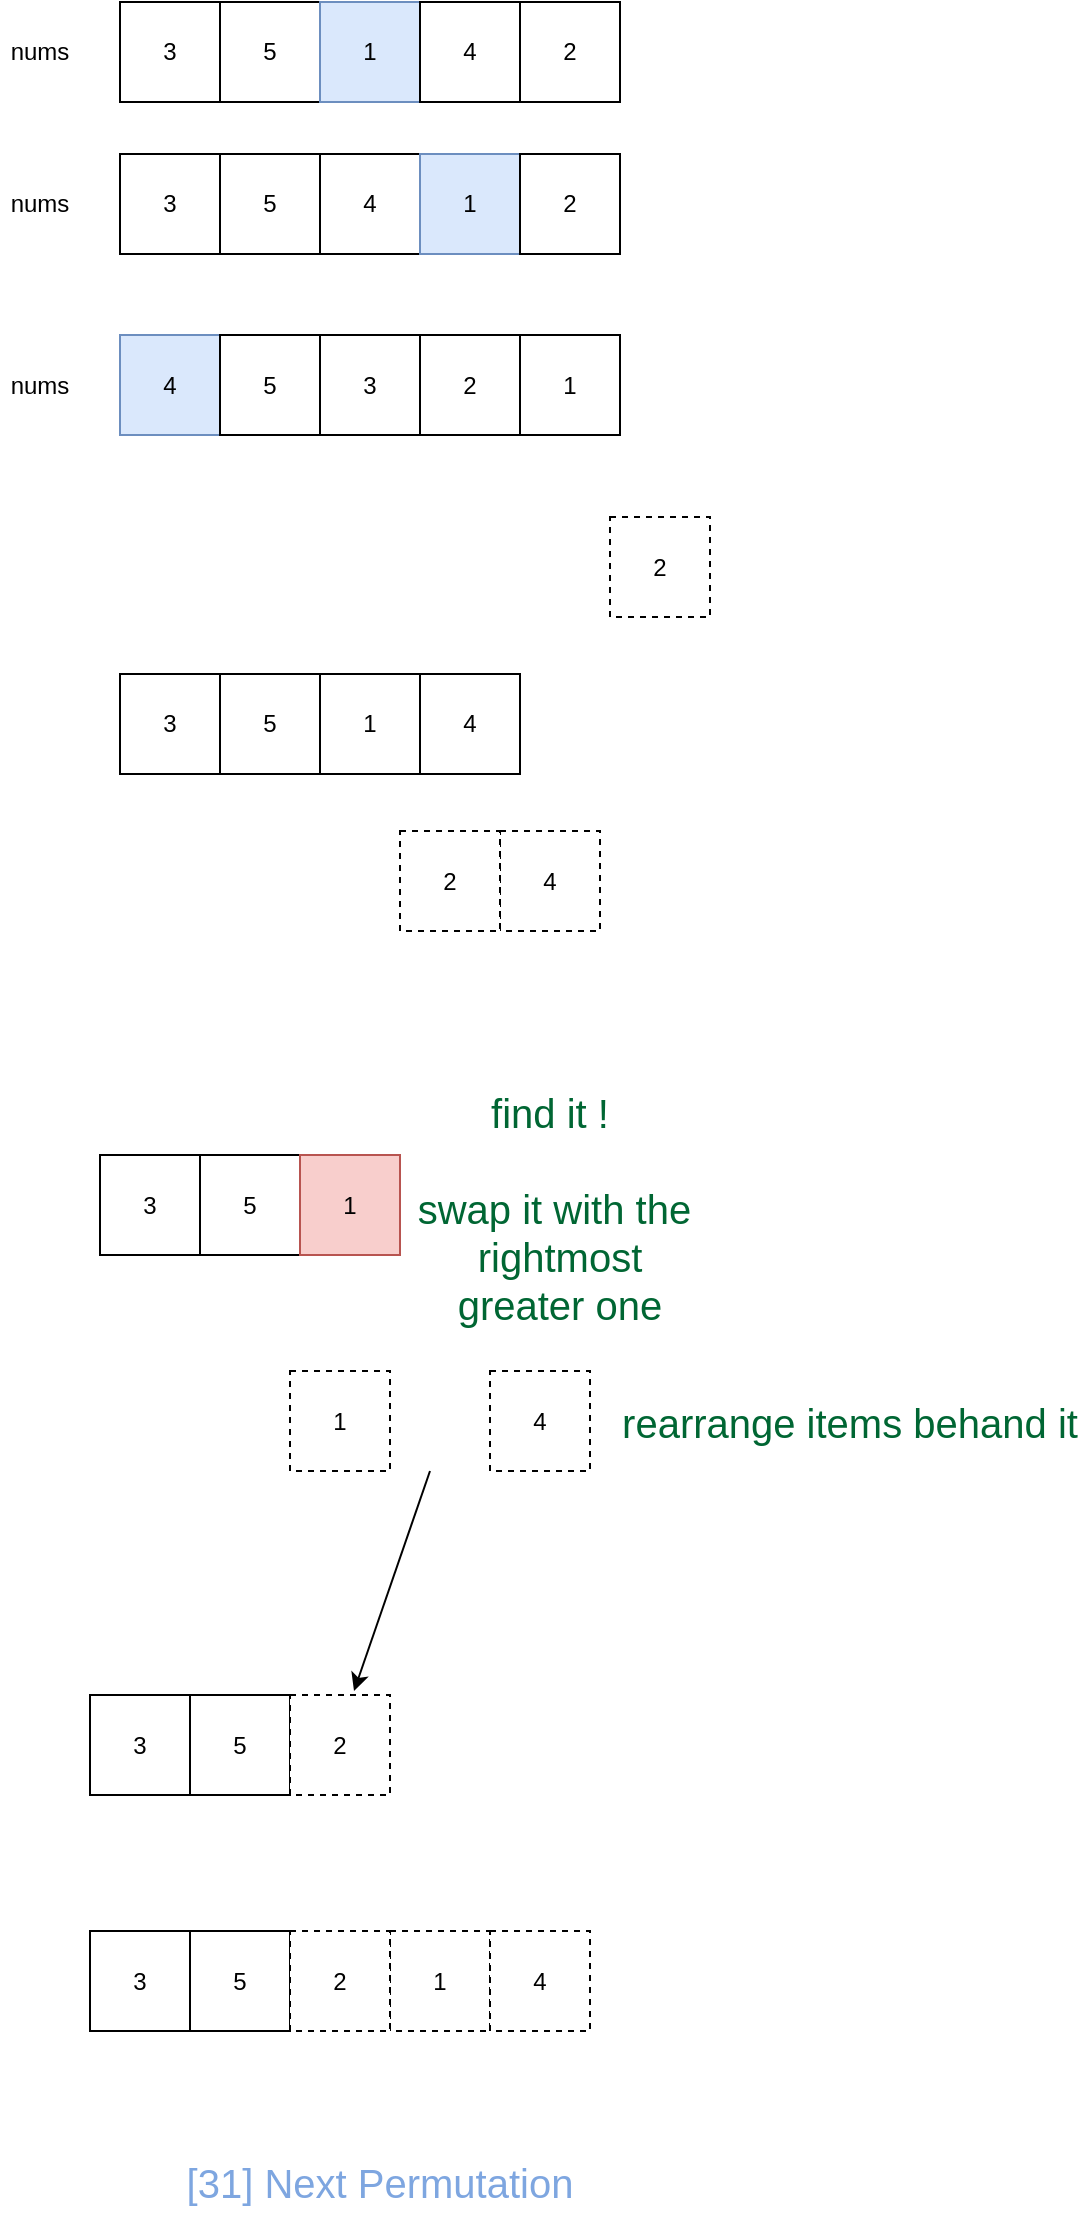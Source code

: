 <mxfile version="10.8.4" type="device"><diagram id="v-Ot6_Pt0u2W2ehlch5T" name="第 1 页"><mxGraphModel dx="1398" dy="844" grid="1" gridSize="10" guides="1" tooltips="1" connect="1" arrows="1" fold="1" page="1" pageScale="1" pageWidth="827" pageHeight="1169" math="0" shadow="0"><root><mxCell id="0"/><mxCell id="1" parent="0"/><mxCell id="FwAzB5N7VykDPsbgqF8M-1" value="3" style="rounded=0;whiteSpace=wrap;html=1;" vertex="1" parent="1"><mxGeometry x="310" y="10" width="50" height="50" as="geometry"/></mxCell><mxCell id="FwAzB5N7VykDPsbgqF8M-2" value="5" style="rounded=0;whiteSpace=wrap;html=1;" vertex="1" parent="1"><mxGeometry x="360" y="10" width="50" height="50" as="geometry"/></mxCell><mxCell id="FwAzB5N7VykDPsbgqF8M-3" value="1" style="rounded=0;whiteSpace=wrap;html=1;fillColor=#dae8fc;strokeColor=#6c8ebf;" vertex="1" parent="1"><mxGeometry x="410" y="10" width="50" height="50" as="geometry"/></mxCell><mxCell id="FwAzB5N7VykDPsbgqF8M-4" value="4" style="rounded=0;whiteSpace=wrap;html=1;" vertex="1" parent="1"><mxGeometry x="460" y="10" width="50" height="50" as="geometry"/></mxCell><mxCell id="FwAzB5N7VykDPsbgqF8M-5" value="2" style="rounded=0;whiteSpace=wrap;html=1;" vertex="1" parent="1"><mxGeometry x="510" y="10" width="50" height="50" as="geometry"/></mxCell><mxCell id="FwAzB5N7VykDPsbgqF8M-11" value="3" style="rounded=0;whiteSpace=wrap;html=1;" vertex="1" parent="1"><mxGeometry x="310" y="346" width="50" height="50" as="geometry"/></mxCell><mxCell id="FwAzB5N7VykDPsbgqF8M-12" value="5" style="rounded=0;whiteSpace=wrap;html=1;" vertex="1" parent="1"><mxGeometry x="360" y="346" width="50" height="50" as="geometry"/></mxCell><mxCell id="FwAzB5N7VykDPsbgqF8M-13" value="1" style="rounded=0;whiteSpace=wrap;html=1;" vertex="1" parent="1"><mxGeometry x="410" y="346" width="50" height="50" as="geometry"/></mxCell><mxCell id="FwAzB5N7VykDPsbgqF8M-14" value="4" style="rounded=0;whiteSpace=wrap;html=1;" vertex="1" parent="1"><mxGeometry x="460" y="346" width="50" height="50" as="geometry"/></mxCell><mxCell id="FwAzB5N7VykDPsbgqF8M-15" value="2" style="rounded=0;whiteSpace=wrap;html=1;dashed=1;" vertex="1" parent="1"><mxGeometry x="555" y="267.5" width="50" height="50" as="geometry"/></mxCell><mxCell id="FwAzB5N7VykDPsbgqF8M-16" value="3" style="rounded=0;whiteSpace=wrap;html=1;" vertex="1" parent="1"><mxGeometry x="295" y="856.5" width="50" height="50" as="geometry"/></mxCell><mxCell id="FwAzB5N7VykDPsbgqF8M-17" value="5" style="rounded=0;whiteSpace=wrap;html=1;" vertex="1" parent="1"><mxGeometry x="345" y="856.5" width="50" height="50" as="geometry"/></mxCell><mxCell id="FwAzB5N7VykDPsbgqF8M-18" value="1" style="rounded=0;whiteSpace=wrap;html=1;dashed=1;" vertex="1" parent="1"><mxGeometry x="395" y="694.5" width="50" height="50" as="geometry"/></mxCell><mxCell id="FwAzB5N7VykDPsbgqF8M-19" value="4" style="rounded=0;whiteSpace=wrap;html=1;dashed=1;" vertex="1" parent="1"><mxGeometry x="495" y="694.5" width="50" height="50" as="geometry"/></mxCell><mxCell id="FwAzB5N7VykDPsbgqF8M-22" value="2" style="rounded=0;whiteSpace=wrap;html=1;dashed=1;" vertex="1" parent="1"><mxGeometry x="395" y="856.5" width="50" height="50" as="geometry"/></mxCell><mxCell id="FwAzB5N7VykDPsbgqF8M-23" value="3" style="rounded=0;whiteSpace=wrap;html=1;" vertex="1" parent="1"><mxGeometry x="300" y="586.5" width="50" height="50" as="geometry"/></mxCell><mxCell id="FwAzB5N7VykDPsbgqF8M-24" value="5" style="rounded=0;whiteSpace=wrap;html=1;" vertex="1" parent="1"><mxGeometry x="350" y="586.5" width="50" height="50" as="geometry"/></mxCell><mxCell id="FwAzB5N7VykDPsbgqF8M-25" value="1" style="rounded=0;whiteSpace=wrap;html=1;fillColor=#f8cecc;strokeColor=#b85450;" vertex="1" parent="1"><mxGeometry x="400" y="586.5" width="50" height="50" as="geometry"/></mxCell><mxCell id="FwAzB5N7VykDPsbgqF8M-26" value="4" style="rounded=0;whiteSpace=wrap;html=1;dashed=1;" vertex="1" parent="1"><mxGeometry x="500" y="424.5" width="50" height="50" as="geometry"/></mxCell><mxCell id="FwAzB5N7VykDPsbgqF8M-27" value="2" style="rounded=0;whiteSpace=wrap;html=1;dashed=1;" vertex="1" parent="1"><mxGeometry x="450" y="424.5" width="50" height="50" as="geometry"/></mxCell><mxCell id="FwAzB5N7VykDPsbgqF8M-28" value="" style="endArrow=classic;html=1;entryX=0.64;entryY=-0.04;entryDx=0;entryDy=0;entryPerimeter=0;" edge="1" parent="1" target="FwAzB5N7VykDPsbgqF8M-22"><mxGeometry width="50" height="50" relative="1" as="geometry"><mxPoint x="465" y="744.5" as="sourcePoint"/><mxPoint x="325" y="924.5" as="targetPoint"/></mxGeometry></mxCell><mxCell id="FwAzB5N7VykDPsbgqF8M-29" value="3" style="rounded=0;whiteSpace=wrap;html=1;" vertex="1" parent="1"><mxGeometry x="295" y="974.5" width="50" height="50" as="geometry"/></mxCell><mxCell id="FwAzB5N7VykDPsbgqF8M-30" value="5" style="rounded=0;whiteSpace=wrap;html=1;" vertex="1" parent="1"><mxGeometry x="345" y="974.5" width="50" height="50" as="geometry"/></mxCell><mxCell id="FwAzB5N7VykDPsbgqF8M-31" value="1" style="rounded=0;whiteSpace=wrap;html=1;dashed=1;" vertex="1" parent="1"><mxGeometry x="445" y="974.5" width="50" height="50" as="geometry"/></mxCell><mxCell id="FwAzB5N7VykDPsbgqF8M-32" value="4" style="rounded=0;whiteSpace=wrap;html=1;dashed=1;" vertex="1" parent="1"><mxGeometry x="495" y="974.5" width="50" height="50" as="geometry"/></mxCell><mxCell id="FwAzB5N7VykDPsbgqF8M-33" value="2" style="rounded=0;whiteSpace=wrap;html=1;dashed=1;" vertex="1" parent="1"><mxGeometry x="395" y="974.5" width="50" height="50" as="geometry"/></mxCell><mxCell id="FwAzB5N7VykDPsbgqF8M-35" value="nums" style="text;html=1;strokeColor=none;fillColor=none;align=center;verticalAlign=middle;whiteSpace=wrap;rounded=0;dashed=1;" vertex="1" parent="1"><mxGeometry x="250" y="25" width="40" height="20" as="geometry"/></mxCell><mxCell id="FwAzB5N7VykDPsbgqF8M-37" value="find it !" style="text;html=1;strokeColor=none;fillColor=none;align=center;verticalAlign=middle;whiteSpace=wrap;rounded=0;dashed=1;fontSize=20;fontColor=#006633;" vertex="1" parent="1"><mxGeometry x="450" y="543.5" width="150" height="43" as="geometry"/></mxCell><mxCell id="FwAzB5N7VykDPsbgqF8M-38" value="rearrange items behand it" style="text;html=1;strokeColor=none;fillColor=none;align=center;verticalAlign=middle;whiteSpace=wrap;rounded=0;dashed=1;fontSize=20;fontColor=#006633;" vertex="1" parent="1"><mxGeometry x="555" y="677" width="240" height="85" as="geometry"/></mxCell><mxCell id="FwAzB5N7VykDPsbgqF8M-39" value="swap it with the&amp;nbsp; rightmost greater one" style="text;html=1;strokeColor=none;fillColor=none;align=center;verticalAlign=middle;whiteSpace=wrap;rounded=0;dashed=1;fontSize=20;fontColor=#006633;" vertex="1" parent="1"><mxGeometry x="455" y="615" width="150" height="43" as="geometry"/></mxCell><mxCell id="FwAzB5N7VykDPsbgqF8M-41" value="&lt;div&gt;&lt;span&gt;&lt;font color=&quot;#7ea6e0&quot;&gt;[31] Next Permutation&lt;/font&gt;&lt;/span&gt;&lt;/div&gt;" style="text;html=1;strokeColor=none;fillColor=none;align=center;verticalAlign=middle;whiteSpace=wrap;rounded=0;dashed=1;fontSize=20;fontColor=#006633;" vertex="1" parent="1"><mxGeometry x="290" y="1080" width="300" height="40" as="geometry"/></mxCell><mxCell id="FwAzB5N7VykDPsbgqF8M-42" value="3" style="rounded=0;whiteSpace=wrap;html=1;" vertex="1" parent="1"><mxGeometry x="310" y="86" width="50" height="50" as="geometry"/></mxCell><mxCell id="FwAzB5N7VykDPsbgqF8M-43" value="5" style="rounded=0;whiteSpace=wrap;html=1;" vertex="1" parent="1"><mxGeometry x="360" y="86" width="50" height="50" as="geometry"/></mxCell><mxCell id="FwAzB5N7VykDPsbgqF8M-44" value="4" style="rounded=0;whiteSpace=wrap;html=1;" vertex="1" parent="1"><mxGeometry x="410" y="86" width="50" height="50" as="geometry"/></mxCell><mxCell id="FwAzB5N7VykDPsbgqF8M-45" value="1" style="rounded=0;whiteSpace=wrap;html=1;fillColor=#dae8fc;strokeColor=#6c8ebf;" vertex="1" parent="1"><mxGeometry x="460" y="86" width="50" height="50" as="geometry"/></mxCell><mxCell id="FwAzB5N7VykDPsbgqF8M-46" value="2" style="rounded=0;whiteSpace=wrap;html=1;" vertex="1" parent="1"><mxGeometry x="510" y="86" width="50" height="50" as="geometry"/></mxCell><mxCell id="FwAzB5N7VykDPsbgqF8M-47" value="nums" style="text;html=1;strokeColor=none;fillColor=none;align=center;verticalAlign=middle;whiteSpace=wrap;rounded=0;dashed=1;" vertex="1" parent="1"><mxGeometry x="250" y="101" width="40" height="20" as="geometry"/></mxCell><mxCell id="FwAzB5N7VykDPsbgqF8M-48" value="4" style="rounded=0;whiteSpace=wrap;html=1;fillColor=#dae8fc;strokeColor=#6c8ebf;" vertex="1" parent="1"><mxGeometry x="310" y="176.5" width="50" height="50" as="geometry"/></mxCell><mxCell id="FwAzB5N7VykDPsbgqF8M-49" value="5" style="rounded=0;whiteSpace=wrap;html=1;" vertex="1" parent="1"><mxGeometry x="360" y="176.5" width="50" height="50" as="geometry"/></mxCell><mxCell id="FwAzB5N7VykDPsbgqF8M-50" value="3" style="rounded=0;whiteSpace=wrap;html=1;" vertex="1" parent="1"><mxGeometry x="410" y="176.5" width="50" height="50" as="geometry"/></mxCell><mxCell id="FwAzB5N7VykDPsbgqF8M-51" value="2" style="rounded=0;whiteSpace=wrap;html=1;" vertex="1" parent="1"><mxGeometry x="460" y="176.5" width="50" height="50" as="geometry"/></mxCell><mxCell id="FwAzB5N7VykDPsbgqF8M-52" value="1" style="rounded=0;whiteSpace=wrap;html=1;" vertex="1" parent="1"><mxGeometry x="510" y="176.5" width="50" height="50" as="geometry"/></mxCell><mxCell id="FwAzB5N7VykDPsbgqF8M-53" value="nums" style="text;html=1;strokeColor=none;fillColor=none;align=center;verticalAlign=middle;whiteSpace=wrap;rounded=0;dashed=1;" vertex="1" parent="1"><mxGeometry x="250" y="191.5" width="40" height="20" as="geometry"/></mxCell></root></mxGraphModel></diagram></mxfile>